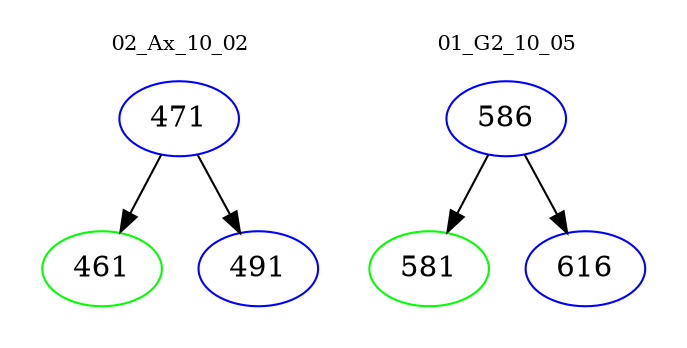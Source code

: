 digraph{
subgraph cluster_0 {
color = white
label = "02_Ax_10_02";
fontsize=10;
T0_471 [label="471", color="blue"]
T0_471 -> T0_461 [color="black"]
T0_461 [label="461", color="green"]
T0_471 -> T0_491 [color="black"]
T0_491 [label="491", color="blue"]
}
subgraph cluster_1 {
color = white
label = "01_G2_10_05";
fontsize=10;
T1_586 [label="586", color="blue"]
T1_586 -> T1_581 [color="black"]
T1_581 [label="581", color="green"]
T1_586 -> T1_616 [color="black"]
T1_616 [label="616", color="blue"]
}
}
